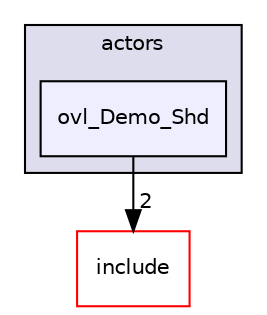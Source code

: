 digraph "src/overlays/actors/ovl_Demo_Shd" {
  compound=true
  node [ fontsize="10", fontname="Helvetica"];
  edge [ labelfontsize="10", labelfontname="Helvetica"];
  subgraph clusterdir_e93473484be31ce7bcb356bd643a22f8 {
    graph [ bgcolor="#ddddee", pencolor="black", label="actors" fontname="Helvetica", fontsize="10", URL="dir_e93473484be31ce7bcb356bd643a22f8.html"]
  dir_76ce839dbbdf22fa9576a2df52602e4d [shape=box, label="ovl_Demo_Shd", style="filled", fillcolor="#eeeeff", pencolor="black", URL="dir_76ce839dbbdf22fa9576a2df52602e4d.html"];
  }
  dir_d44c64559bbebec7f509842c48db8b23 [shape=box label="include" fillcolor="white" style="filled" color="red" URL="dir_d44c64559bbebec7f509842c48db8b23.html"];
  dir_76ce839dbbdf22fa9576a2df52602e4d->dir_d44c64559bbebec7f509842c48db8b23 [headlabel="2", labeldistance=1.5 headhref="dir_000164_000000.html"];
}
